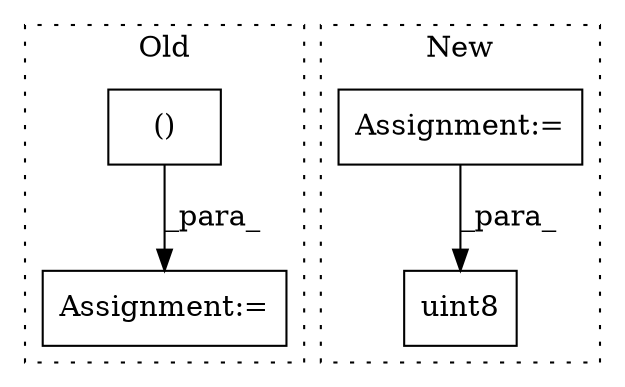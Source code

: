digraph G {
subgraph cluster0 {
1 [label="()" a="106" s="1690" l="109" shape="box"];
3 [label="Assignment:=" a="7" s="1674" l="1" shape="box"];
label = "Old";
style="dotted";
}
subgraph cluster1 {
2 [label="uint8" a="32" s="2161,2214" l="6,1" shape="box"];
4 [label="Assignment:=" a="7" s="1824" l="1" shape="box"];
label = "New";
style="dotted";
}
1 -> 3 [label="_para_"];
4 -> 2 [label="_para_"];
}